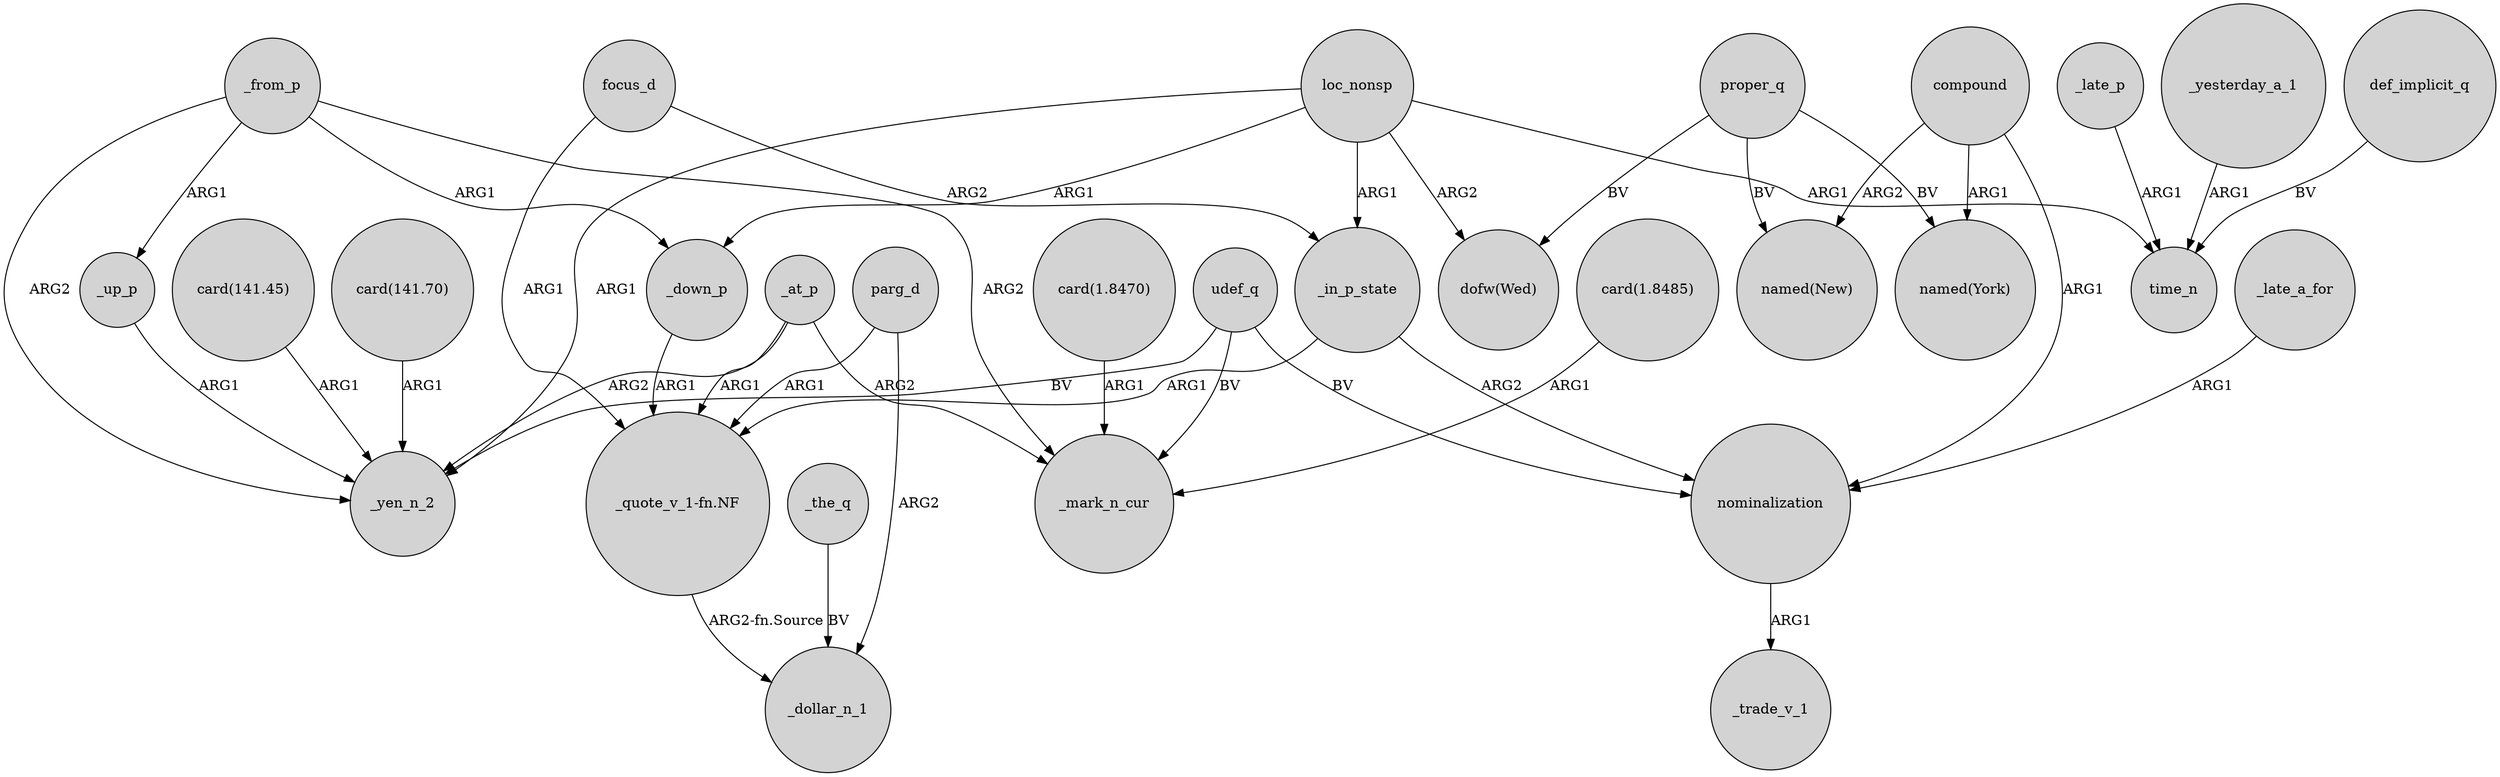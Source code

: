 digraph {
	node [shape=circle style=filled]
	loc_nonsp -> _down_p [label=ARG1]
	_late_p -> time_n [label=ARG1]
	_yesterday_a_1 -> time_n [label=ARG1]
	udef_q -> _yen_n_2 [label=BV]
	compound -> "named(New)" [label=ARG2]
	_from_p -> _mark_n_cur [label=ARG2]
	proper_q -> "named(New)" [label=BV]
	"_quote_v_1-fn.NF" -> _dollar_n_1 [label="ARG2-fn.Source"]
	_from_p -> _down_p [label=ARG1]
	"card(141.45)" -> _yen_n_2 [label=ARG1]
	focus_d -> _in_p_state [label=ARG2]
	udef_q -> _mark_n_cur [label=BV]
	_the_q -> _dollar_n_1 [label=BV]
	_from_p -> _up_p [label=ARG1]
	_at_p -> "_quote_v_1-fn.NF" [label=ARG1]
	"card(141.70)" -> _yen_n_2 [label=ARG1]
	nominalization -> _trade_v_1 [label=ARG1]
	loc_nonsp -> time_n [label=ARG1]
	parg_d -> "_quote_v_1-fn.NF" [label=ARG1]
	focus_d -> "_quote_v_1-fn.NF" [label=ARG1]
	_down_p -> "_quote_v_1-fn.NF" [label=ARG1]
	compound -> "named(York)" [label=ARG1]
	proper_q -> "dofw(Wed)" [label=BV]
	loc_nonsp -> _yen_n_2 [label=ARG1]
	_at_p -> _yen_n_2 [label=ARG2]
	_in_p_state -> "_quote_v_1-fn.NF" [label=ARG1]
	_in_p_state -> nominalization [label=ARG2]
	udef_q -> nominalization [label=BV]
	_up_p -> _yen_n_2 [label=ARG1]
	loc_nonsp -> _in_p_state [label=ARG1]
	parg_d -> _dollar_n_1 [label=ARG2]
	_from_p -> _yen_n_2 [label=ARG2]
	loc_nonsp -> "dofw(Wed)" [label=ARG2]
	proper_q -> "named(York)" [label=BV]
	"card(1.8485)" -> _mark_n_cur [label=ARG1]
	compound -> nominalization [label=ARG1]
	_late_a_for -> nominalization [label=ARG1]
	"card(1.8470)" -> _mark_n_cur [label=ARG1]
	def_implicit_q -> time_n [label=BV]
	_at_p -> _mark_n_cur [label=ARG2]
}
